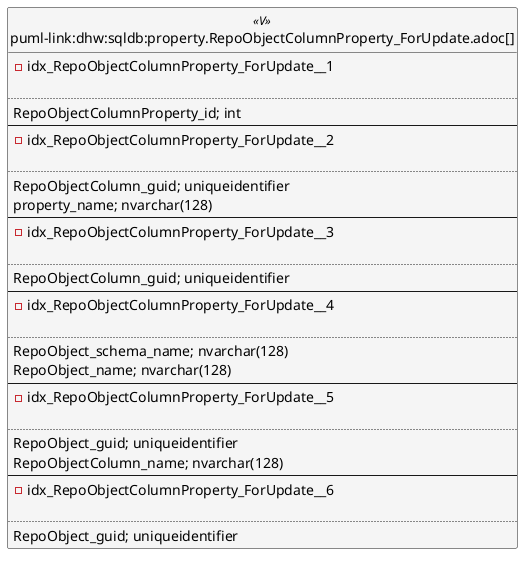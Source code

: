 @startuml
left to right direction
'top to bottom direction
hide circle
'avoide "." issues:
set namespaceSeparator none


skinparam class {
  BackgroundColor White
  BackgroundColor<<FN>> Yellow
  BackgroundColor<<FS>> Yellow
  BackgroundColor<<FT>> LightGray
  BackgroundColor<<IF>> Yellow
  BackgroundColor<<IS>> Yellow
  BackgroundColor<<P>> Aqua
  BackgroundColor<<PC>> Aqua
  BackgroundColor<<SN>> Yellow
  BackgroundColor<<SO>> SlateBlue
  BackgroundColor<<TF>> LightGray
  BackgroundColor<<TR>> Tomato
  BackgroundColor<<U>> White
  BackgroundColor<<V>> WhiteSmoke
  BackgroundColor<<X>> Aqua
  BackgroundColor<<external>> AliceBlue
}


entity "puml-link:dhw:sqldb:property.RepoObjectColumnProperty_ForUpdate.adoc[]" as property.RepoObjectColumnProperty_ForUpdate << V >> {
- idx_RepoObjectColumnProperty_ForUpdate__1

..
RepoObjectColumnProperty_id; int
--
- idx_RepoObjectColumnProperty_ForUpdate__2

..
RepoObjectColumn_guid; uniqueidentifier
property_name; nvarchar(128)
--
- idx_RepoObjectColumnProperty_ForUpdate__3

..
RepoObjectColumn_guid; uniqueidentifier
--
- idx_RepoObjectColumnProperty_ForUpdate__4

..
RepoObject_schema_name; nvarchar(128)
RepoObject_name; nvarchar(128)
--
- idx_RepoObjectColumnProperty_ForUpdate__5

..
RepoObject_guid; uniqueidentifier
RepoObjectColumn_name; nvarchar(128)
--
- idx_RepoObjectColumnProperty_ForUpdate__6

..
RepoObject_guid; uniqueidentifier
}


@enduml

